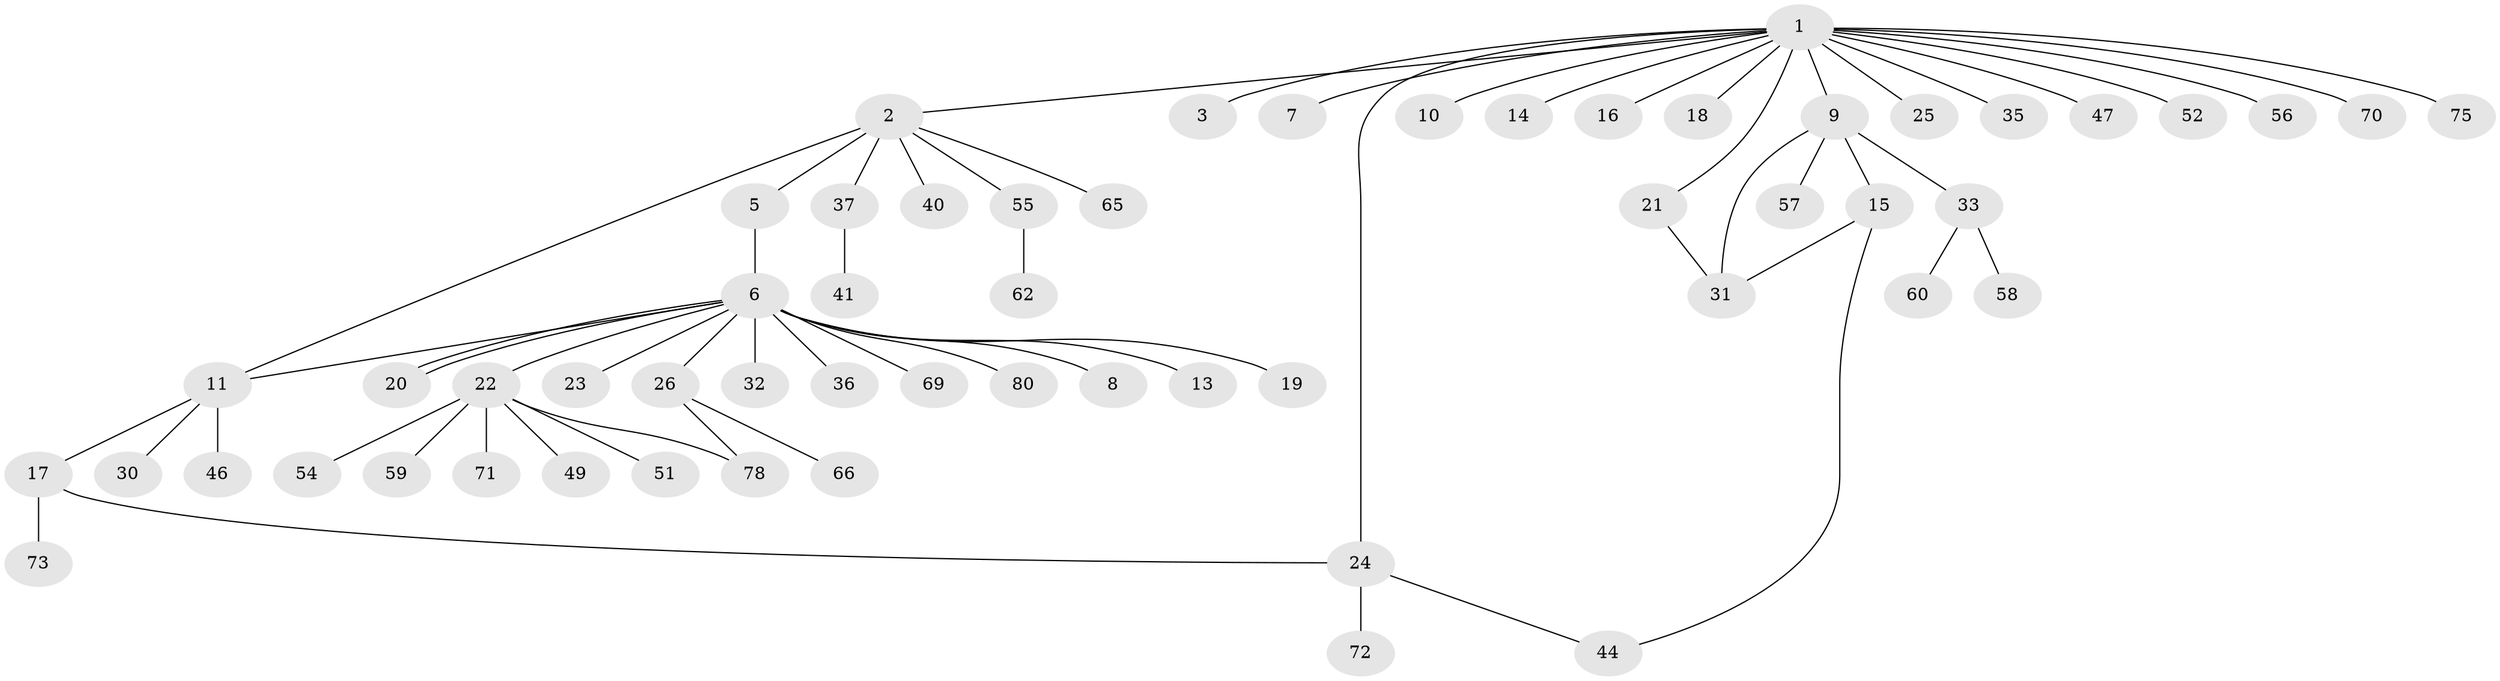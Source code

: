 // original degree distribution, {15: 0.0125, 8: 0.0125, 2: 0.25, 5: 0.025, 14: 0.0125, 1: 0.5375, 6: 0.025, 3: 0.075, 4: 0.05}
// Generated by graph-tools (version 1.1) at 2025/41/03/06/25 10:41:50]
// undirected, 57 vertices, 63 edges
graph export_dot {
graph [start="1"]
  node [color=gray90,style=filled];
  1 [super="+4"];
  2 [super="+29"];
  3 [super="+38"];
  5;
  6 [super="+12"];
  7;
  8;
  9 [super="+53"];
  10 [super="+34"];
  11 [super="+28"];
  13;
  14 [super="+64"];
  15 [super="+77"];
  16;
  17 [super="+63"];
  18;
  19;
  20;
  21 [super="+43"];
  22 [super="+39"];
  23;
  24 [super="+45"];
  25 [super="+27"];
  26 [super="+42"];
  30;
  31 [super="+76"];
  32;
  33 [super="+50"];
  35 [super="+67"];
  36;
  37 [super="+48"];
  40;
  41;
  44;
  46 [super="+74"];
  47;
  49 [super="+79"];
  51;
  52 [super="+61"];
  54;
  55;
  56;
  57;
  58;
  59 [super="+68"];
  60;
  62;
  65;
  66;
  69;
  70;
  71;
  72;
  73;
  75;
  78;
  80;
  1 -- 2;
  1 -- 3;
  1 -- 7;
  1 -- 9;
  1 -- 14;
  1 -- 16;
  1 -- 18;
  1 -- 25;
  1 -- 35;
  1 -- 47;
  1 -- 52 [weight=2];
  1 -- 56;
  1 -- 70;
  1 -- 75;
  1 -- 21;
  1 -- 10;
  1 -- 24;
  2 -- 5;
  2 -- 11;
  2 -- 37 [weight=2];
  2 -- 40;
  2 -- 65;
  2 -- 55;
  5 -- 6;
  6 -- 8;
  6 -- 11;
  6 -- 13;
  6 -- 19;
  6 -- 20;
  6 -- 20;
  6 -- 22;
  6 -- 23;
  6 -- 26;
  6 -- 32;
  6 -- 36;
  6 -- 69;
  6 -- 80;
  9 -- 15;
  9 -- 31;
  9 -- 33;
  9 -- 57;
  11 -- 17;
  11 -- 30;
  11 -- 46;
  15 -- 44;
  15 -- 31;
  17 -- 24;
  17 -- 73;
  21 -- 31;
  22 -- 51;
  22 -- 54;
  22 -- 59;
  22 -- 71;
  22 -- 49;
  22 -- 78;
  24 -- 72;
  24 -- 44;
  26 -- 66;
  26 -- 78;
  33 -- 58;
  33 -- 60;
  37 -- 41;
  55 -- 62;
}
